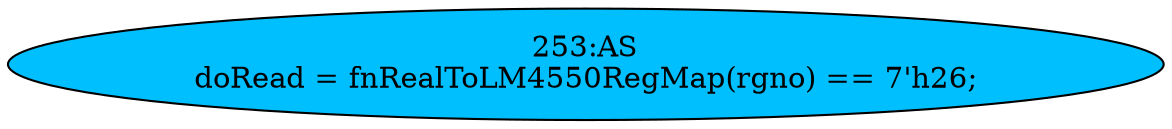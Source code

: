strict digraph "" {
	node [label="\N"];
	"253:AS"	 [ast="<pyverilog.vparser.ast.Assign object at 0x7fcb433cda90>",
		def_var="['doRead']",
		fillcolor=deepskyblue,
		label="253:AS
doRead = fnRealToLM4550RegMap(rgno) == 7'h26;",
		statements="[]",
		style=filled,
		typ=Assign,
		use_var="['fnRealToLM4550RegMap', 'rgno']"];
}
